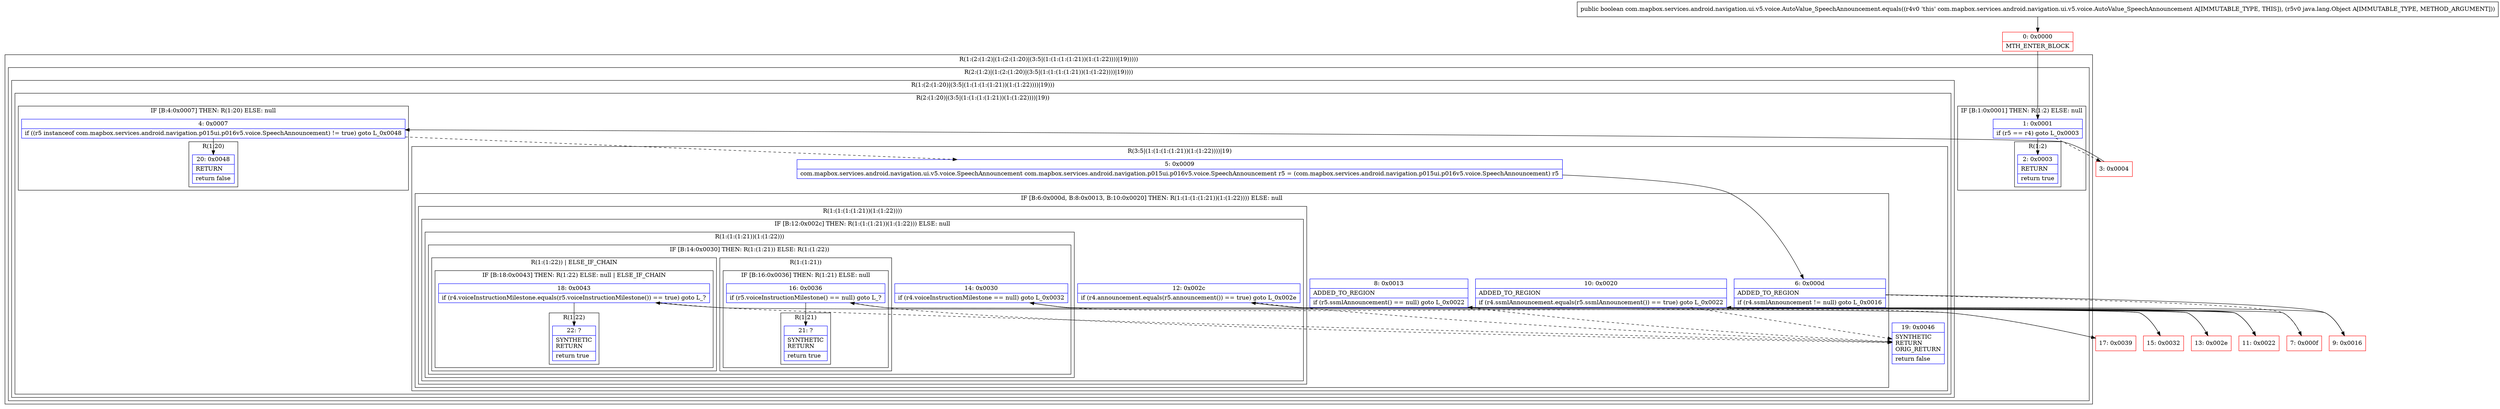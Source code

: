 digraph "CFG forcom.mapbox.services.android.navigation.ui.v5.voice.AutoValue_SpeechAnnouncement.equals(Ljava\/lang\/Object;)Z" {
subgraph cluster_Region_743530614 {
label = "R(1:(2:(1:2)|(1:(2:(1:20)|(3:5|(1:(1:(1:(1:21))(1:(1:22))))|19)))))";
node [shape=record,color=blue];
subgraph cluster_Region_1673330533 {
label = "R(2:(1:2)|(1:(2:(1:20)|(3:5|(1:(1:(1:(1:21))(1:(1:22))))|19))))";
node [shape=record,color=blue];
subgraph cluster_IfRegion_1237101769 {
label = "IF [B:1:0x0001] THEN: R(1:2) ELSE: null";
node [shape=record,color=blue];
Node_1 [shape=record,label="{1\:\ 0x0001|if (r5 == r4) goto L_0x0003\l}"];
subgraph cluster_Region_251212421 {
label = "R(1:2)";
node [shape=record,color=blue];
Node_2 [shape=record,label="{2\:\ 0x0003|RETURN\l|return true\l}"];
}
}
subgraph cluster_Region_697086460 {
label = "R(1:(2:(1:20)|(3:5|(1:(1:(1:(1:21))(1:(1:22))))|19)))";
node [shape=record,color=blue];
subgraph cluster_Region_760161407 {
label = "R(2:(1:20)|(3:5|(1:(1:(1:(1:21))(1:(1:22))))|19))";
node [shape=record,color=blue];
subgraph cluster_IfRegion_20516859 {
label = "IF [B:4:0x0007] THEN: R(1:20) ELSE: null";
node [shape=record,color=blue];
Node_4 [shape=record,label="{4\:\ 0x0007|if ((r5 instanceof com.mapbox.services.android.navigation.p015ui.p016v5.voice.SpeechAnnouncement) != true) goto L_0x0048\l}"];
subgraph cluster_Region_1184069699 {
label = "R(1:20)";
node [shape=record,color=blue];
Node_20 [shape=record,label="{20\:\ 0x0048|RETURN\l|return false\l}"];
}
}
subgraph cluster_Region_2037061809 {
label = "R(3:5|(1:(1:(1:(1:21))(1:(1:22))))|19)";
node [shape=record,color=blue];
Node_5 [shape=record,label="{5\:\ 0x0009|com.mapbox.services.android.navigation.ui.v5.voice.SpeechAnnouncement com.mapbox.services.android.navigation.p015ui.p016v5.voice.SpeechAnnouncement r5 = (com.mapbox.services.android.navigation.p015ui.p016v5.voice.SpeechAnnouncement) r5\l}"];
subgraph cluster_IfRegion_2082404752 {
label = "IF [B:6:0x000d, B:8:0x0013, B:10:0x0020] THEN: R(1:(1:(1:(1:21))(1:(1:22)))) ELSE: null";
node [shape=record,color=blue];
Node_6 [shape=record,label="{6\:\ 0x000d|ADDED_TO_REGION\l|if (r4.ssmlAnnouncement != null) goto L_0x0016\l}"];
Node_8 [shape=record,label="{8\:\ 0x0013|ADDED_TO_REGION\l|if (r5.ssmlAnnouncement() == null) goto L_0x0022\l}"];
Node_10 [shape=record,label="{10\:\ 0x0020|ADDED_TO_REGION\l|if (r4.ssmlAnnouncement.equals(r5.ssmlAnnouncement()) == true) goto L_0x0022\l}"];
subgraph cluster_Region_182202940 {
label = "R(1:(1:(1:(1:21))(1:(1:22))))";
node [shape=record,color=blue];
subgraph cluster_IfRegion_2118168492 {
label = "IF [B:12:0x002c] THEN: R(1:(1:(1:21))(1:(1:22))) ELSE: null";
node [shape=record,color=blue];
Node_12 [shape=record,label="{12\:\ 0x002c|if (r4.announcement.equals(r5.announcement()) == true) goto L_0x002e\l}"];
subgraph cluster_Region_1583649732 {
label = "R(1:(1:(1:21))(1:(1:22)))";
node [shape=record,color=blue];
subgraph cluster_IfRegion_401279268 {
label = "IF [B:14:0x0030] THEN: R(1:(1:21)) ELSE: R(1:(1:22))";
node [shape=record,color=blue];
Node_14 [shape=record,label="{14\:\ 0x0030|if (r4.voiceInstructionMilestone == null) goto L_0x0032\l}"];
subgraph cluster_Region_1256663802 {
label = "R(1:(1:21))";
node [shape=record,color=blue];
subgraph cluster_IfRegion_2055562623 {
label = "IF [B:16:0x0036] THEN: R(1:21) ELSE: null";
node [shape=record,color=blue];
Node_16 [shape=record,label="{16\:\ 0x0036|if (r5.voiceInstructionMilestone() == null) goto L_?\l}"];
subgraph cluster_Region_566340680 {
label = "R(1:21)";
node [shape=record,color=blue];
Node_21 [shape=record,label="{21\:\ ?|SYNTHETIC\lRETURN\l|return true\l}"];
}
}
}
subgraph cluster_Region_1531048199 {
label = "R(1:(1:22)) | ELSE_IF_CHAIN\l";
node [shape=record,color=blue];
subgraph cluster_IfRegion_1527399438 {
label = "IF [B:18:0x0043] THEN: R(1:22) ELSE: null | ELSE_IF_CHAIN\l";
node [shape=record,color=blue];
Node_18 [shape=record,label="{18\:\ 0x0043|if (r4.voiceInstructionMilestone.equals(r5.voiceInstructionMilestone()) == true) goto L_?\l}"];
subgraph cluster_Region_338452834 {
label = "R(1:22)";
node [shape=record,color=blue];
Node_22 [shape=record,label="{22\:\ ?|SYNTHETIC\lRETURN\l|return true\l}"];
}
}
}
}
}
}
}
}
Node_19 [shape=record,label="{19\:\ 0x0046|SYNTHETIC\lRETURN\lORIG_RETURN\l|return false\l}"];
}
}
}
}
}
Node_0 [shape=record,color=red,label="{0\:\ 0x0000|MTH_ENTER_BLOCK\l}"];
Node_3 [shape=record,color=red,label="{3\:\ 0x0004}"];
Node_7 [shape=record,color=red,label="{7\:\ 0x000f}"];
Node_9 [shape=record,color=red,label="{9\:\ 0x0016}"];
Node_11 [shape=record,color=red,label="{11\:\ 0x0022}"];
Node_13 [shape=record,color=red,label="{13\:\ 0x002e}"];
Node_15 [shape=record,color=red,label="{15\:\ 0x0032}"];
Node_17 [shape=record,color=red,label="{17\:\ 0x0039}"];
MethodNode[shape=record,label="{public boolean com.mapbox.services.android.navigation.ui.v5.voice.AutoValue_SpeechAnnouncement.equals((r4v0 'this' com.mapbox.services.android.navigation.ui.v5.voice.AutoValue_SpeechAnnouncement A[IMMUTABLE_TYPE, THIS]), (r5v0 java.lang.Object A[IMMUTABLE_TYPE, METHOD_ARGUMENT])) }"];
MethodNode -> Node_0;
Node_1 -> Node_2;
Node_1 -> Node_3[style=dashed];
Node_4 -> Node_5[style=dashed];
Node_4 -> Node_20;
Node_5 -> Node_6;
Node_6 -> Node_7[style=dashed];
Node_6 -> Node_9;
Node_8 -> Node_19[style=dashed];
Node_8 -> Node_11;
Node_10 -> Node_11;
Node_10 -> Node_19[style=dashed];
Node_12 -> Node_13;
Node_12 -> Node_19[style=dashed];
Node_14 -> Node_15;
Node_14 -> Node_17[style=dashed];
Node_16 -> Node_19[style=dashed];
Node_16 -> Node_21;
Node_18 -> Node_19[style=dashed];
Node_18 -> Node_22;
Node_0 -> Node_1;
Node_3 -> Node_4;
Node_7 -> Node_8;
Node_9 -> Node_10;
Node_11 -> Node_12;
Node_13 -> Node_14;
Node_15 -> Node_16;
Node_17 -> Node_18;
}

